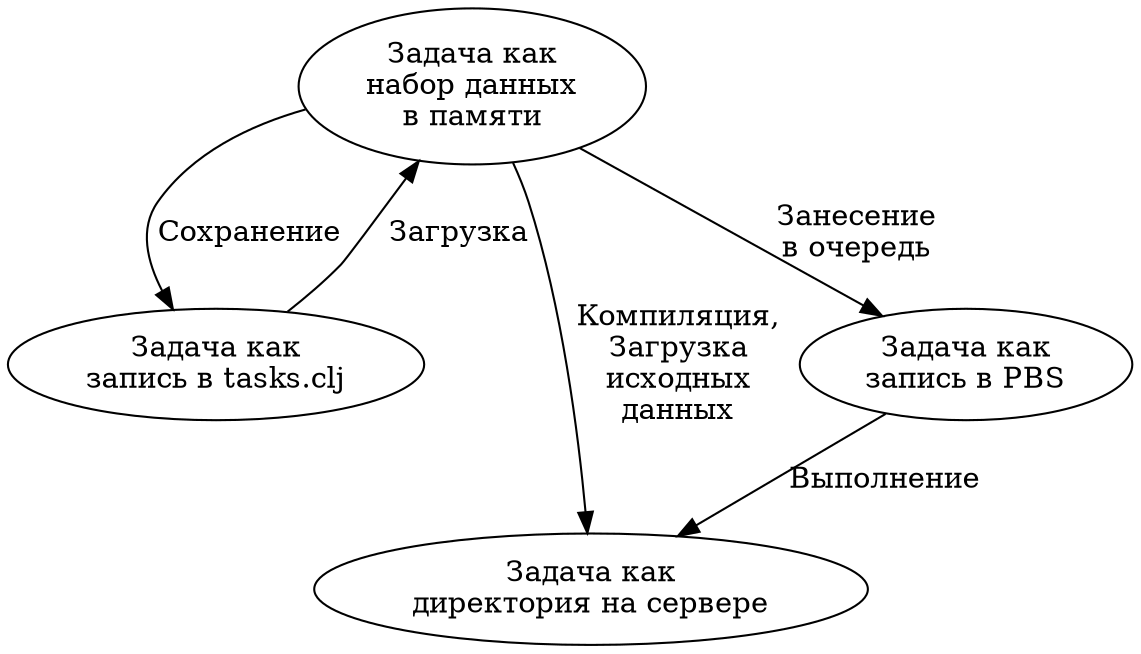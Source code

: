 digraph G {

	DS [ label="Задача как\nнабор данных\nв памяти" ]
	Re [ label="Задача как\nзапись в tasks.clj"]
	Di [ label="Задача как\nдиректория на сервере"]
	PB [ label="Задача как\nзапись в PBS"]

	DS -> Re [ label="Сохранение"]
	Re -> DS [ label="Загрузка" ]
	DS -> Di [ label="Компиляция,\nЗагрузка\nисходных\nданных" ]
	DS -> PB [ label="Занесение\nв очередь"]
	PB -> Di [ label="Выполнение" ]
}
